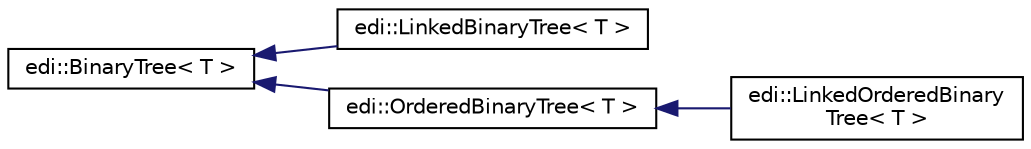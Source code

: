 digraph "Representación gráfica de la clase"
{
  edge [fontname="Helvetica",fontsize="10",labelfontname="Helvetica",labelfontsize="10"];
  node [fontname="Helvetica",fontsize="10",shape=record];
  rankdir="LR";
  Node1 [label="edi::BinaryTree\< T \>",height=0.2,width=0.4,color="black", fillcolor="white", style="filled",URL="$classedi_1_1BinaryTree.html",tooltip="ADT Binary tree. "];
  Node1 -> Node2 [dir="back",color="midnightblue",fontsize="10",style="solid",fontname="Helvetica"];
  Node2 [label="edi::LinkedBinaryTree\< T \>",height=0.2,width=0.4,color="black", fillcolor="white", style="filled",URL="$classedi_1_1LinkedBinaryTree.html",tooltip="Linked implementation of the ADT BinaryTree. "];
  Node1 -> Node3 [dir="back",color="midnightblue",fontsize="10",style="solid",fontname="Helvetica"];
  Node3 [label="edi::OrderedBinaryTree\< T \>",height=0.2,width=0.4,color="black", fillcolor="white", style="filled",URL="$classedi_1_1OrderedBinaryTree.html",tooltip="The ADT OrderedBinaryTree. "];
  Node3 -> Node4 [dir="back",color="midnightblue",fontsize="10",style="solid",fontname="Helvetica"];
  Node4 [label="edi::LinkedOrderedBinary\lTree\< T \>",height=0.2,width=0.4,color="black", fillcolor="white", style="filled",URL="$classedi_1_1LinkedOrderedBinaryTree.html",tooltip="Linked implementation of the ADT OrderedBinaryTree. "];
}
